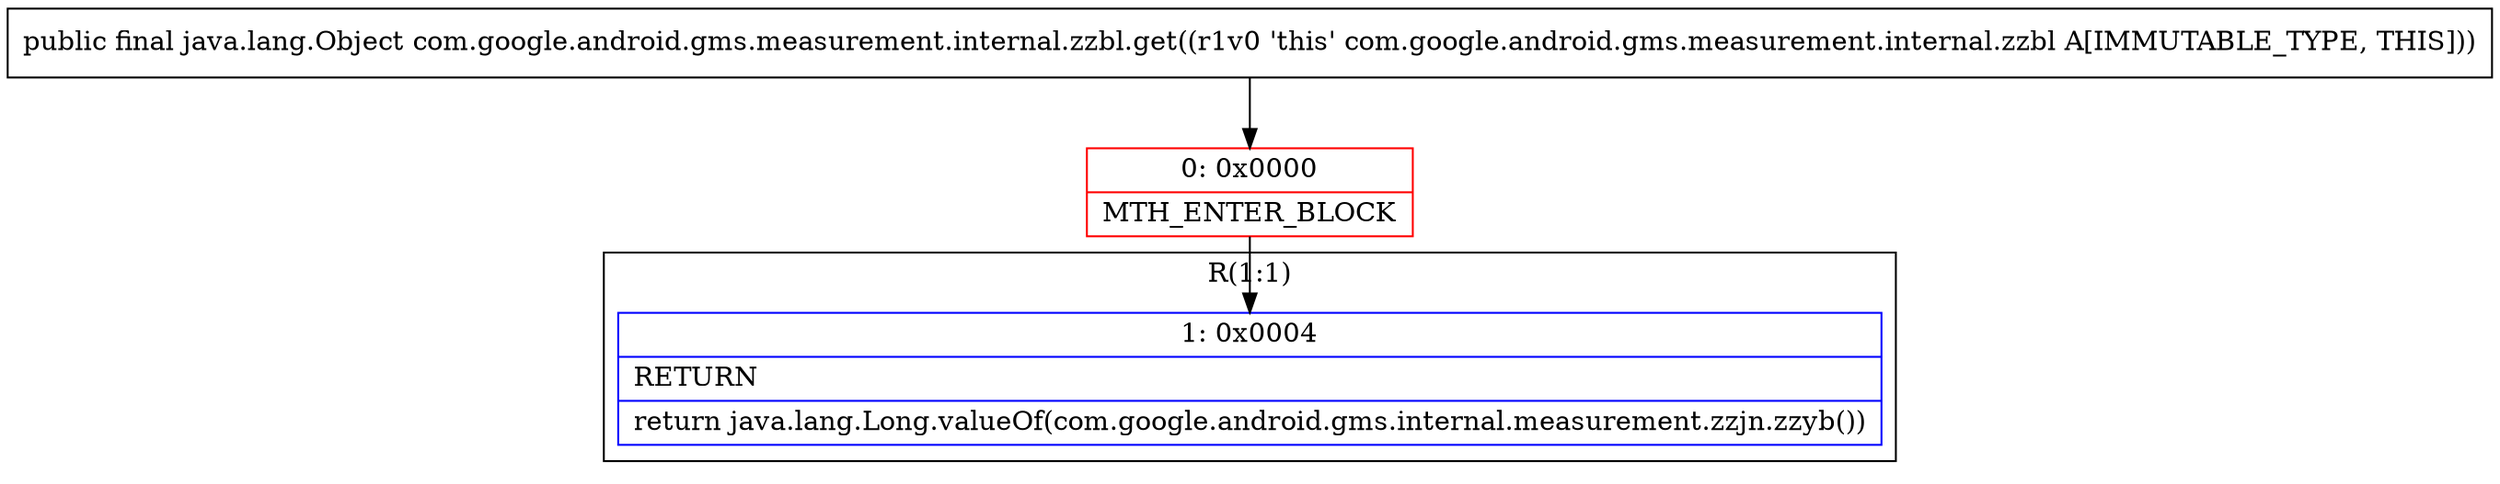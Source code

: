 digraph "CFG forcom.google.android.gms.measurement.internal.zzbl.get()Ljava\/lang\/Object;" {
subgraph cluster_Region_1836421363 {
label = "R(1:1)";
node [shape=record,color=blue];
Node_1 [shape=record,label="{1\:\ 0x0004|RETURN\l|return java.lang.Long.valueOf(com.google.android.gms.internal.measurement.zzjn.zzyb())\l}"];
}
Node_0 [shape=record,color=red,label="{0\:\ 0x0000|MTH_ENTER_BLOCK\l}"];
MethodNode[shape=record,label="{public final java.lang.Object com.google.android.gms.measurement.internal.zzbl.get((r1v0 'this' com.google.android.gms.measurement.internal.zzbl A[IMMUTABLE_TYPE, THIS])) }"];
MethodNode -> Node_0;
Node_0 -> Node_1;
}

